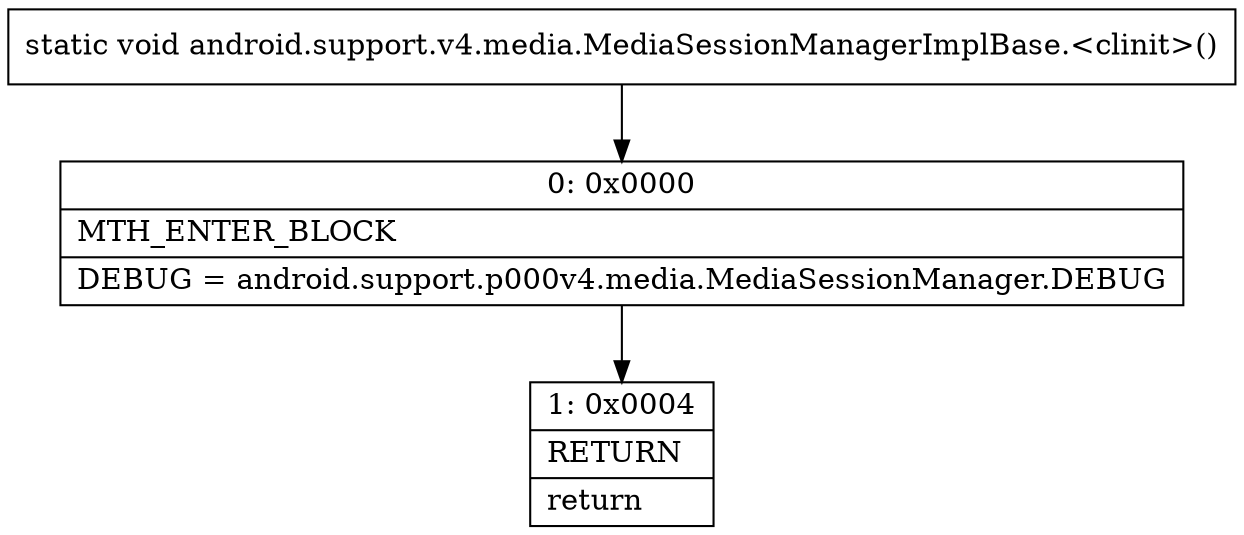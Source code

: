 digraph "CFG forandroid.support.v4.media.MediaSessionManagerImplBase.\<clinit\>()V" {
Node_0 [shape=record,label="{0\:\ 0x0000|MTH_ENTER_BLOCK\l|DEBUG = android.support.p000v4.media.MediaSessionManager.DEBUG\l}"];
Node_1 [shape=record,label="{1\:\ 0x0004|RETURN\l|return\l}"];
MethodNode[shape=record,label="{static void android.support.v4.media.MediaSessionManagerImplBase.\<clinit\>() }"];
MethodNode -> Node_0;
Node_0 -> Node_1;
}

